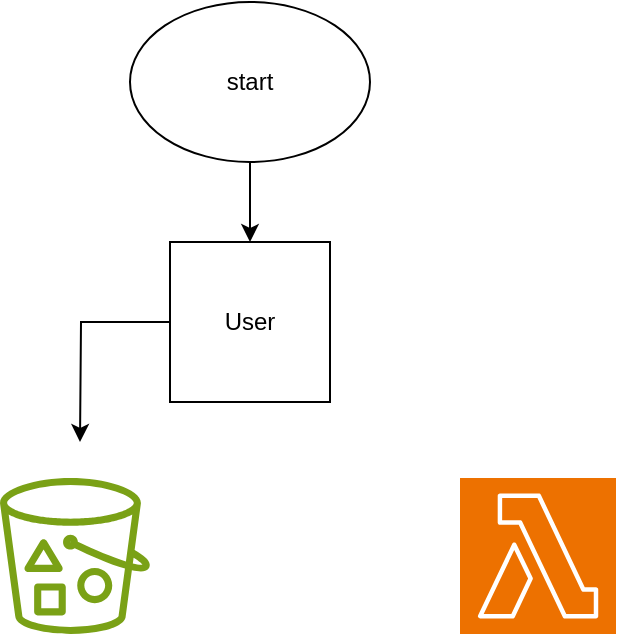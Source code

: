 <mxfile version="22.1.21" type="github">
  <diagram name="Page-1" id="6LtSAWjlYkghMCgNZHlP">
    <mxGraphModel dx="794" dy="414" grid="1" gridSize="10" guides="1" tooltips="1" connect="1" arrows="1" fold="1" page="1" pageScale="1" pageWidth="850" pageHeight="1100" math="0" shadow="0">
      <root>
        <mxCell id="0" />
        <mxCell id="1" parent="0" />
        <mxCell id="HBpiAIJEh0LoAKmxCRy6-2" style="edgeStyle=orthogonalEdgeStyle;rounded=0;orthogonalLoop=1;jettySize=auto;html=1;" edge="1" parent="1" source="HBpiAIJEh0LoAKmxCRy6-1">
          <mxGeometry relative="1" as="geometry">
            <mxPoint x="365" y="130" as="targetPoint" />
          </mxGeometry>
        </mxCell>
        <mxCell id="HBpiAIJEh0LoAKmxCRy6-1" value="start" style="ellipse;whiteSpace=wrap;html=1;" vertex="1" parent="1">
          <mxGeometry x="305" y="10" width="120" height="80" as="geometry" />
        </mxCell>
        <mxCell id="HBpiAIJEh0LoAKmxCRy6-6" style="edgeStyle=orthogonalEdgeStyle;rounded=0;orthogonalLoop=1;jettySize=auto;html=1;" edge="1" parent="1" source="HBpiAIJEh0LoAKmxCRy6-3">
          <mxGeometry relative="1" as="geometry">
            <mxPoint x="280" y="230" as="targetPoint" />
          </mxGeometry>
        </mxCell>
        <mxCell id="HBpiAIJEh0LoAKmxCRy6-3" value="User" style="whiteSpace=wrap;html=1;aspect=fixed;" vertex="1" parent="1">
          <mxGeometry x="325" y="130" width="80" height="80" as="geometry" />
        </mxCell>
        <mxCell id="HBpiAIJEh0LoAKmxCRy6-4" value="" style="sketch=0;points=[[0,0,0],[0.25,0,0],[0.5,0,0],[0.75,0,0],[1,0,0],[0,1,0],[0.25,1,0],[0.5,1,0],[0.75,1,0],[1,1,0],[0,0.25,0],[0,0.5,0],[0,0.75,0],[1,0.25,0],[1,0.5,0],[1,0.75,0]];outlineConnect=0;fontColor=#232F3E;fillColor=#ED7100;strokeColor=#ffffff;dashed=0;verticalLabelPosition=bottom;verticalAlign=top;align=center;html=1;fontSize=12;fontStyle=0;aspect=fixed;shape=mxgraph.aws4.resourceIcon;resIcon=mxgraph.aws4.lambda;" vertex="1" parent="1">
          <mxGeometry x="470" y="248" width="78" height="78" as="geometry" />
        </mxCell>
        <mxCell id="HBpiAIJEh0LoAKmxCRy6-5" value="" style="sketch=0;outlineConnect=0;fontColor=#232F3E;gradientColor=none;fillColor=#7AA116;strokeColor=none;dashed=0;verticalLabelPosition=bottom;verticalAlign=top;align=center;html=1;fontSize=12;fontStyle=0;aspect=fixed;pointerEvents=1;shape=mxgraph.aws4.bucket_with_objects;" vertex="1" parent="1">
          <mxGeometry x="240" y="248" width="75" height="78" as="geometry" />
        </mxCell>
      </root>
    </mxGraphModel>
  </diagram>
</mxfile>
